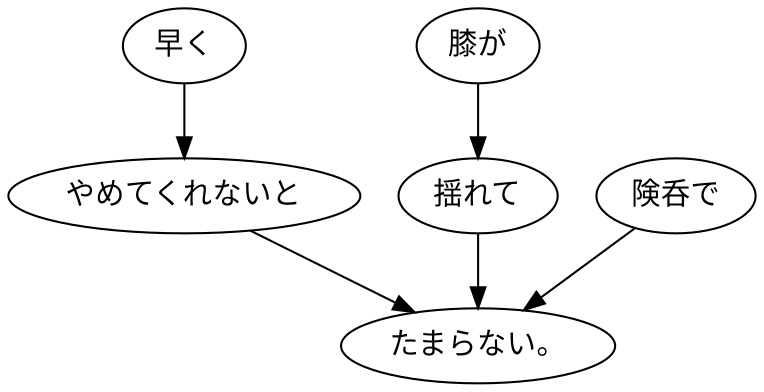 digraph graph345 {
	node0 [label="早く"];
	node1 [label="やめてくれないと"];
	node2 [label="膝が"];
	node3 [label="揺れて"];
	node4 [label="険呑で"];
	node5 [label="たまらない。"];
	node0 -> node1;
	node1 -> node5;
	node2 -> node3;
	node3 -> node5;
	node4 -> node5;
}
